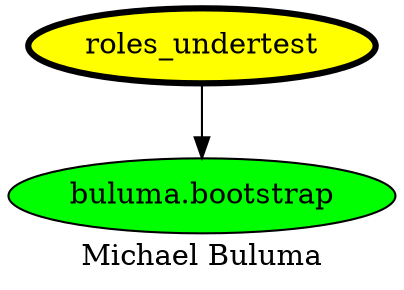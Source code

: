 digraph PhiloDilemma {
  label = "Michael Buluma" ;
  overlap=false
  {
    "roles_undertest" [fillcolor=yellow style=filled penwidth=3]
    "buluma.bootstrap" [fillcolor=green style=filled]
  }
  "roles_undertest" -> "buluma.bootstrap"
}
